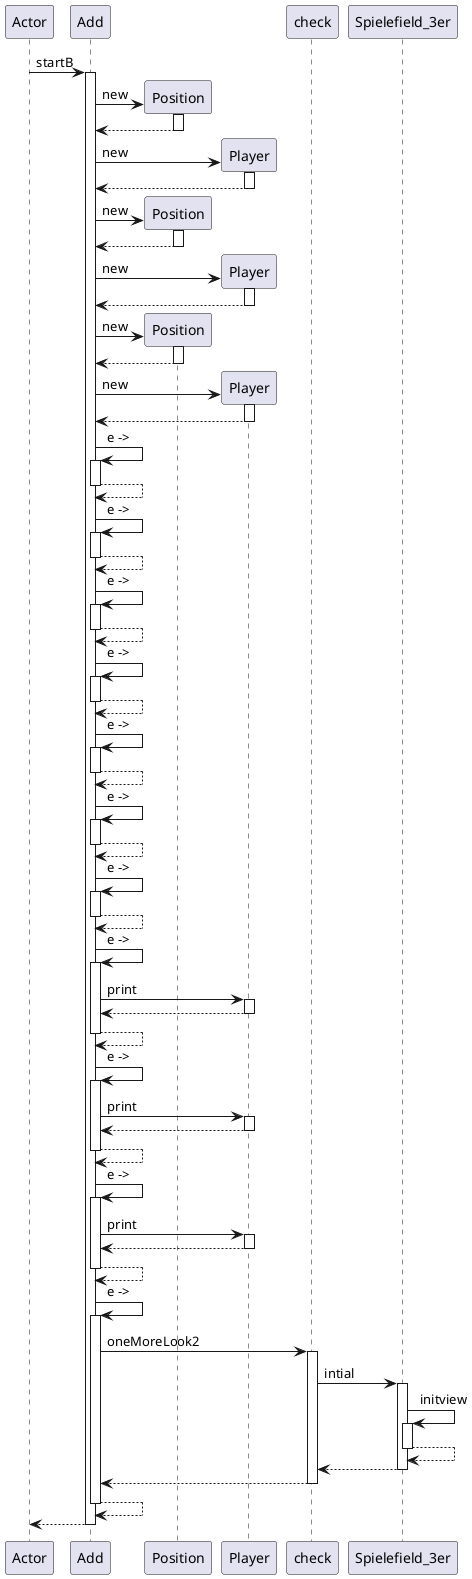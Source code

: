@startuml
participant Actor
Actor -> Add : startB
activate Add
create Position
Add -> Position : new
activate Position
Position --> Add
deactivate Position
create Player
Add -> Player : new
activate Player
Player --> Add
deactivate Player
create Position
Add -> Position : new
activate Position
Position --> Add
deactivate Position
create Player
Add -> Player : new
activate Player
Player --> Add
deactivate Player
create Position
Add -> Position : new
activate Position
Position --> Add
deactivate Position
create Player
Add -> Player : new
activate Player
Player --> Add
deactivate Player
Add -> Add : e ->
activate Add
Add --> Add
deactivate Add
Add -> Add : e ->
activate Add
Add --> Add
deactivate Add
Add -> Add : e ->
activate Add
Add --> Add
deactivate Add
Add -> Add : e ->
activate Add
Add --> Add
deactivate Add
Add -> Add : e ->
activate Add
Add --> Add
deactivate Add
Add -> Add : e ->
activate Add
Add --> Add
deactivate Add
Add -> Add : e ->
activate Add
Add --> Add
deactivate Add
Add -> Add : e ->
activate Add
Add -> Player : print
activate Player
Player --> Add
deactivate Player
Add --> Add
deactivate Add
Add -> Add : e ->
activate Add
Add -> Player : print
activate Player
Player --> Add
deactivate Player
Add --> Add
deactivate Add
Add -> Add : e ->
activate Add
Add -> Player : print
activate Player
Player --> Add
deactivate Player
Add --> Add
deactivate Add
Add -> Add : e ->
activate Add
Add -> check : oneMoreLook2
activate check
check -> Spielefield_3er : intial
activate Spielefield_3er
Spielefield_3er -> Spielefield_3er : initview
activate Spielefield_3er
Spielefield_3er --> Spielefield_3er
deactivate Spielefield_3er
Spielefield_3er --> check
deactivate Spielefield_3er
check --> Add
deactivate check
Add --> Add
deactivate Add
return
@enduml